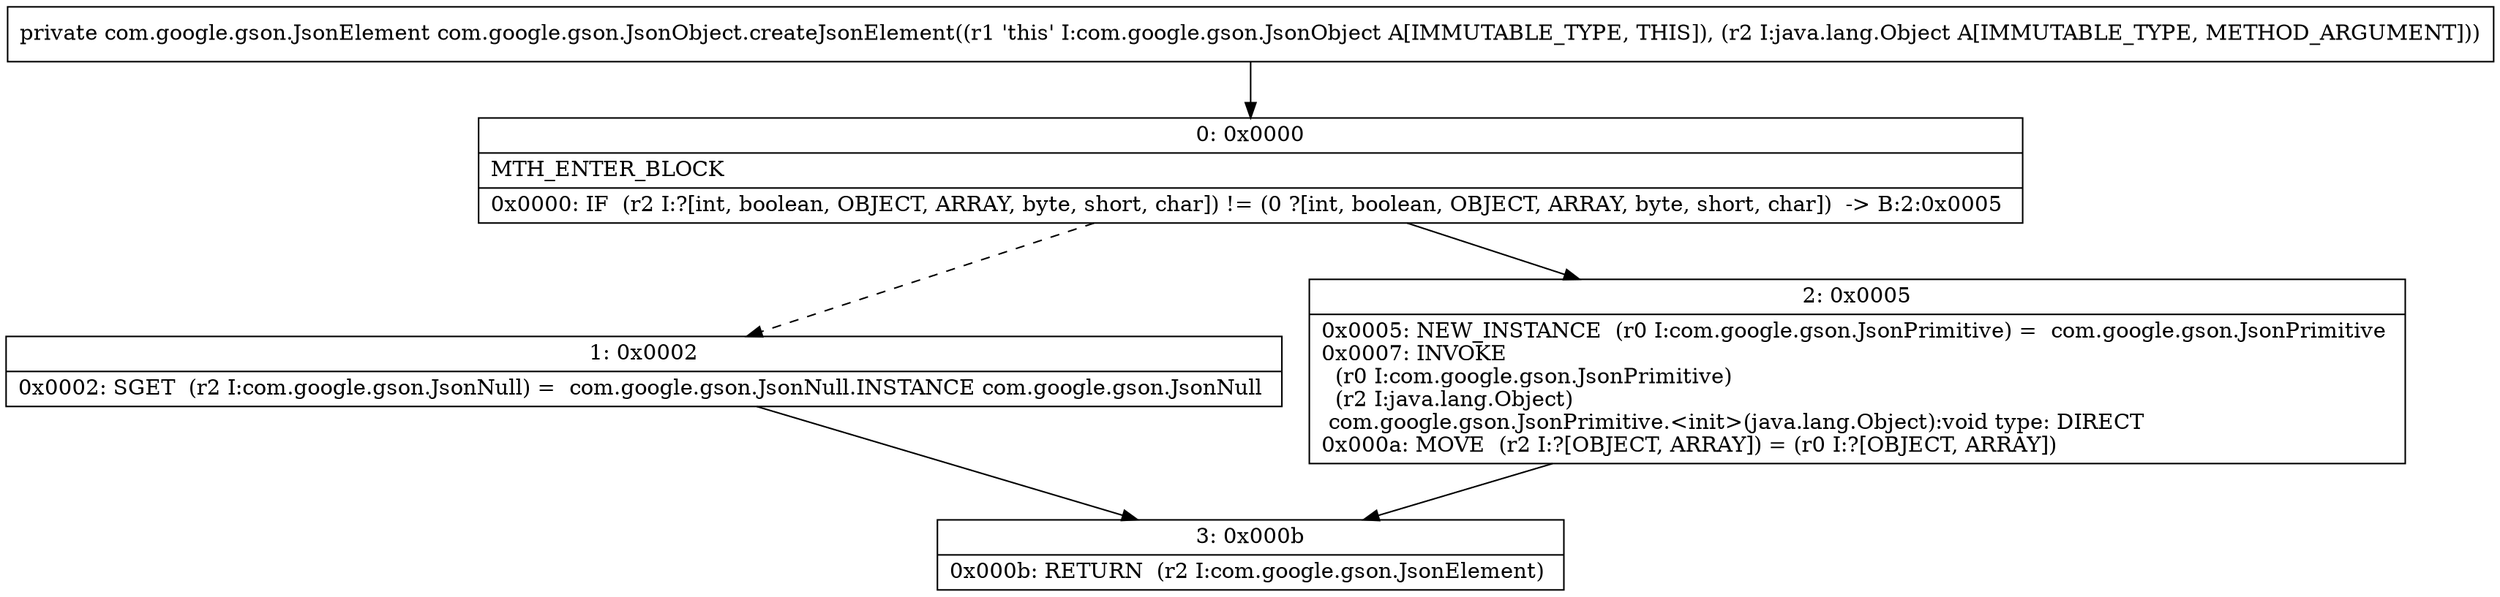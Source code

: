 digraph "CFG forcom.google.gson.JsonObject.createJsonElement(Ljava\/lang\/Object;)Lcom\/google\/gson\/JsonElement;" {
Node_0 [shape=record,label="{0\:\ 0x0000|MTH_ENTER_BLOCK\l|0x0000: IF  (r2 I:?[int, boolean, OBJECT, ARRAY, byte, short, char]) != (0 ?[int, boolean, OBJECT, ARRAY, byte, short, char])  \-\> B:2:0x0005 \l}"];
Node_1 [shape=record,label="{1\:\ 0x0002|0x0002: SGET  (r2 I:com.google.gson.JsonNull) =  com.google.gson.JsonNull.INSTANCE com.google.gson.JsonNull \l}"];
Node_2 [shape=record,label="{2\:\ 0x0005|0x0005: NEW_INSTANCE  (r0 I:com.google.gson.JsonPrimitive) =  com.google.gson.JsonPrimitive \l0x0007: INVOKE  \l  (r0 I:com.google.gson.JsonPrimitive)\l  (r2 I:java.lang.Object)\l com.google.gson.JsonPrimitive.\<init\>(java.lang.Object):void type: DIRECT \l0x000a: MOVE  (r2 I:?[OBJECT, ARRAY]) = (r0 I:?[OBJECT, ARRAY]) \l}"];
Node_3 [shape=record,label="{3\:\ 0x000b|0x000b: RETURN  (r2 I:com.google.gson.JsonElement) \l}"];
MethodNode[shape=record,label="{private com.google.gson.JsonElement com.google.gson.JsonObject.createJsonElement((r1 'this' I:com.google.gson.JsonObject A[IMMUTABLE_TYPE, THIS]), (r2 I:java.lang.Object A[IMMUTABLE_TYPE, METHOD_ARGUMENT])) }"];
MethodNode -> Node_0;
Node_0 -> Node_1[style=dashed];
Node_0 -> Node_2;
Node_1 -> Node_3;
Node_2 -> Node_3;
}

